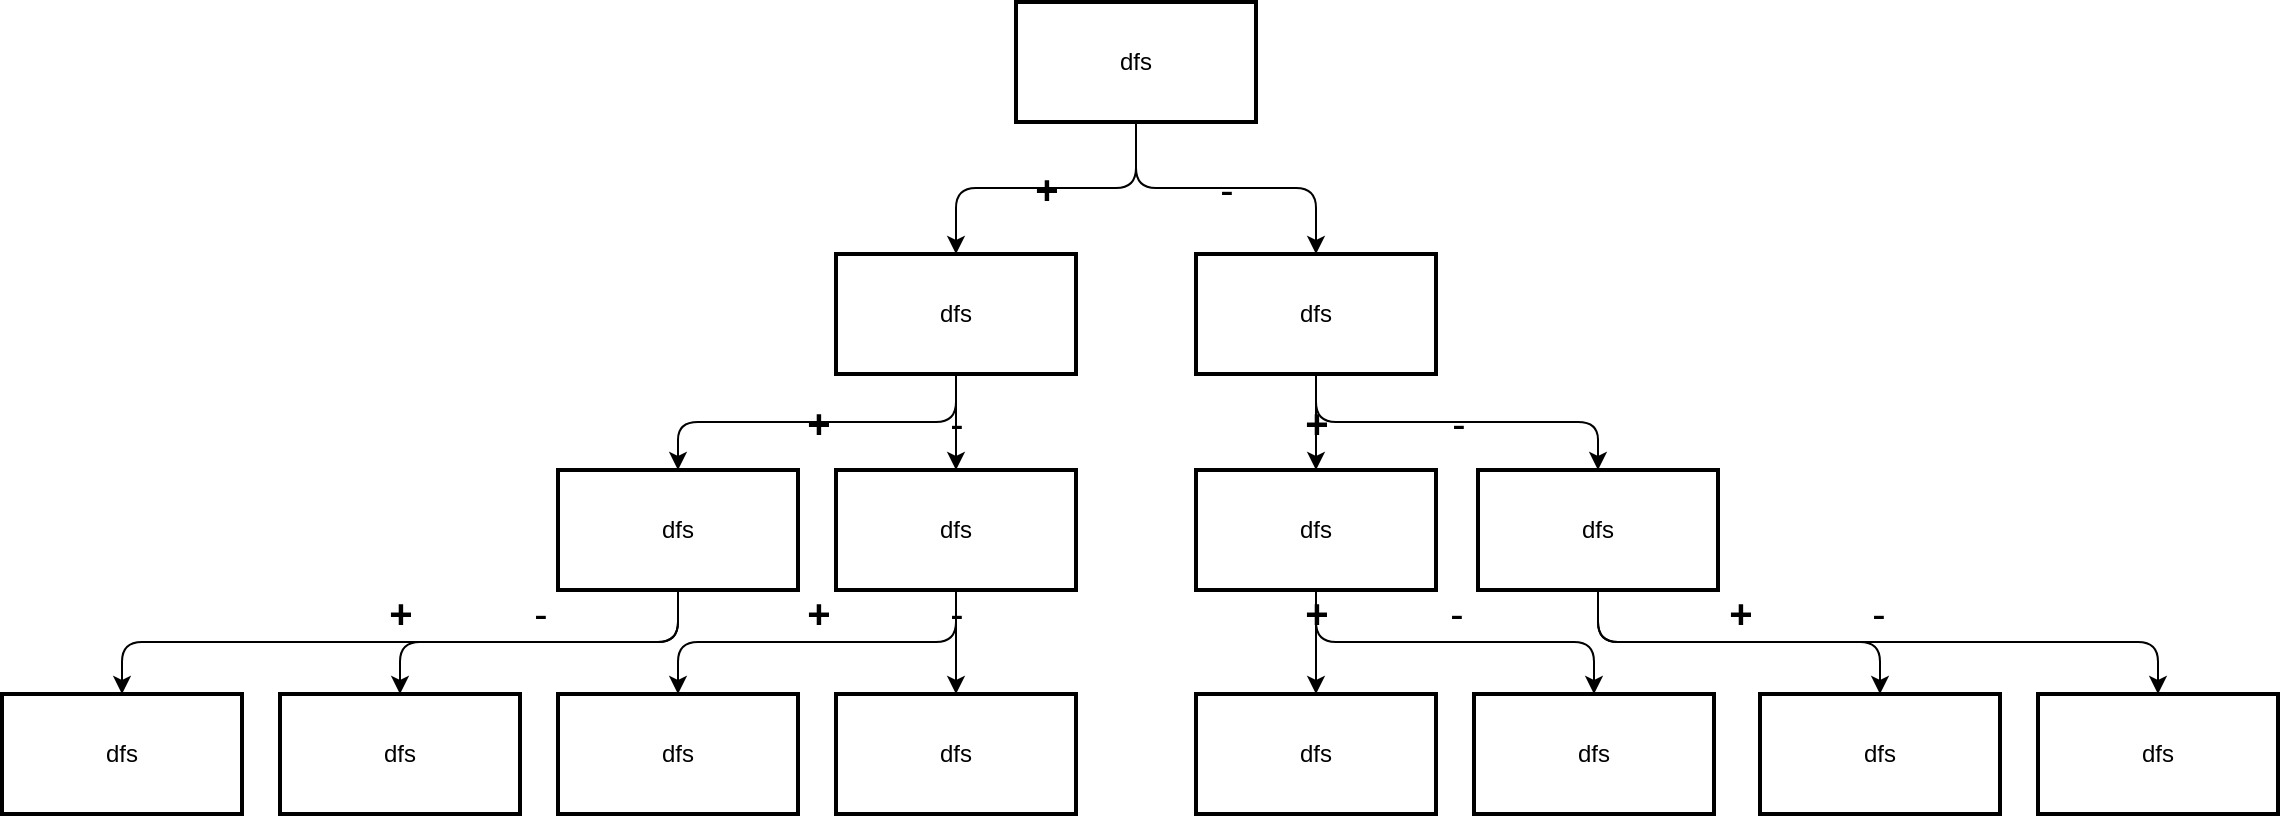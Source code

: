 <mxfile>
    <diagram id="VX0UnecWJ3SCM1kpWrlp" name="Page-1">
        <mxGraphModel dx="1422" dy="850" grid="0" gridSize="10" guides="1" tooltips="1" connect="1" arrows="1" fold="1" page="0" pageScale="1" pageWidth="827" pageHeight="1169" background="#ffffff" math="0" shadow="0">
            <root>
                <mxCell id="0"/>
                <mxCell id="1" parent="0"/>
                <mxCell id="5" value="+" style="edgeStyle=orthogonalEdgeStyle;html=1;exitX=0.5;exitY=1;exitDx=0;exitDy=0;entryX=0.5;entryY=0;entryDx=0;entryDy=0;fontColor=#000000;strokeColor=#000000;labelBackgroundColor=none;fontSize=20;fontStyle=1;verticalAlign=middle;labelPosition=center;verticalLabelPosition=middle;align=center;" parent="1" source="2" target="3" edge="1">
                    <mxGeometry relative="1" as="geometry"/>
                </mxCell>
                <mxCell id="6" value="-" style="edgeStyle=orthogonalEdgeStyle;shape=connector;rounded=1;html=1;exitX=0.5;exitY=1;exitDx=0;exitDy=0;entryX=0.5;entryY=0;entryDx=0;entryDy=0;labelBackgroundColor=none;fontFamily=Helvetica;fontSize=20;fontColor=#000000;endArrow=classic;strokeColor=#000000;verticalAlign=middle;labelPosition=center;verticalLabelPosition=middle;align=center;" parent="1" source="2" target="4" edge="1">
                    <mxGeometry relative="1" as="geometry"/>
                </mxCell>
                <mxCell id="2" value="&lt;font color=&quot;#000000&quot;&gt;dfs&lt;/font&gt;" style="rounded=0;whiteSpace=wrap;html=1;fillColor=none;strokeColor=#000000;strokeWidth=2;verticalAlign=middle;labelPosition=center;verticalLabelPosition=middle;align=center;" parent="1" vertex="1">
                    <mxGeometry x="522" y="210" width="120" height="60" as="geometry"/>
                </mxCell>
                <mxCell id="3" value="&lt;font color=&quot;#000000&quot;&gt;dfs&lt;/font&gt;" style="rounded=0;whiteSpace=wrap;html=1;fillColor=none;strokeColor=#000000;strokeWidth=2;verticalAlign=middle;labelPosition=center;verticalLabelPosition=middle;align=center;" parent="1" vertex="1">
                    <mxGeometry x="432" y="336" width="120" height="60" as="geometry"/>
                </mxCell>
                <mxCell id="4" value="&lt;font color=&quot;#000000&quot;&gt;dfs&lt;/font&gt;" style="rounded=0;whiteSpace=wrap;html=1;fillColor=none;strokeColor=#000000;strokeWidth=2;verticalAlign=middle;labelPosition=center;verticalLabelPosition=middle;align=center;" parent="1" vertex="1">
                    <mxGeometry x="612" y="336" width="120" height="60" as="geometry"/>
                </mxCell>
                <mxCell id="7" value="+" style="edgeStyle=orthogonalEdgeStyle;html=1;exitX=0.5;exitY=1;exitDx=0;exitDy=0;entryX=0.5;entryY=0;entryDx=0;entryDy=0;fontColor=#000000;strokeColor=#000000;labelBackgroundColor=none;fontSize=20;fontStyle=1;verticalAlign=middle;labelPosition=center;verticalLabelPosition=middle;align=center;" parent="1" source="3" target="9" edge="1">
                    <mxGeometry relative="1" as="geometry">
                        <mxPoint x="450" y="447" as="sourcePoint"/>
                    </mxGeometry>
                </mxCell>
                <mxCell id="8" value="-" style="edgeStyle=orthogonalEdgeStyle;shape=connector;rounded=1;html=1;exitX=0.5;exitY=1;exitDx=0;exitDy=0;entryX=0.5;entryY=0;entryDx=0;entryDy=0;labelBackgroundColor=none;fontFamily=Helvetica;fontSize=20;fontColor=#000000;endArrow=classic;strokeColor=#000000;verticalAlign=middle;labelPosition=center;verticalLabelPosition=middle;align=center;" parent="1" source="3" target="10" edge="1">
                    <mxGeometry relative="1" as="geometry">
                        <mxPoint x="450" y="447" as="sourcePoint"/>
                    </mxGeometry>
                </mxCell>
                <mxCell id="9" value="&lt;font color=&quot;#000000&quot;&gt;dfs&lt;/font&gt;" style="rounded=0;whiteSpace=wrap;html=1;fillColor=none;strokeColor=#000000;strokeWidth=2;verticalAlign=middle;labelPosition=center;verticalLabelPosition=middle;align=center;" parent="1" vertex="1">
                    <mxGeometry x="293" y="444" width="120" height="60" as="geometry"/>
                </mxCell>
                <mxCell id="10" value="&lt;font color=&quot;#000000&quot;&gt;dfs&lt;/font&gt;" style="rounded=0;whiteSpace=wrap;html=1;fillColor=none;strokeColor=#000000;strokeWidth=2;verticalAlign=middle;labelPosition=center;verticalLabelPosition=middle;align=center;" parent="1" vertex="1">
                    <mxGeometry x="432" y="444" width="120" height="60" as="geometry"/>
                </mxCell>
                <mxCell id="11" value="+" style="edgeStyle=orthogonalEdgeStyle;html=1;entryX=0.5;entryY=0;entryDx=0;entryDy=0;fontColor=#000000;strokeColor=#000000;labelBackgroundColor=none;fontSize=20;fontStyle=1;verticalAlign=middle;labelPosition=center;verticalLabelPosition=middle;align=center;" parent="1" source="4" target="13" edge="1">
                    <mxGeometry relative="1" as="geometry">
                        <mxPoint x="812" y="396" as="sourcePoint"/>
                    </mxGeometry>
                </mxCell>
                <mxCell id="12" value="-" style="edgeStyle=orthogonalEdgeStyle;shape=connector;rounded=1;html=1;exitX=0.5;exitY=1;exitDx=0;exitDy=0;entryX=0.5;entryY=0;entryDx=0;entryDy=0;labelBackgroundColor=none;fontFamily=Helvetica;fontSize=20;fontColor=#000000;endArrow=classic;strokeColor=#000000;verticalAlign=middle;labelPosition=center;verticalLabelPosition=middle;align=center;" parent="1" source="4" target="14" edge="1">
                    <mxGeometry relative="1" as="geometry">
                        <mxPoint x="812" y="396" as="sourcePoint"/>
                    </mxGeometry>
                </mxCell>
                <mxCell id="13" value="&lt;font color=&quot;#000000&quot;&gt;dfs&lt;/font&gt;" style="rounded=0;whiteSpace=wrap;html=1;fillColor=none;strokeColor=#000000;strokeWidth=2;verticalAlign=middle;labelPosition=center;verticalLabelPosition=middle;align=center;" parent="1" vertex="1">
                    <mxGeometry x="612" y="444" width="120" height="60" as="geometry"/>
                </mxCell>
                <mxCell id="14" value="&lt;font color=&quot;#000000&quot;&gt;dfs&lt;/font&gt;" style="rounded=0;whiteSpace=wrap;html=1;fillColor=none;strokeColor=#000000;strokeWidth=2;verticalAlign=middle;labelPosition=center;verticalLabelPosition=middle;align=center;" parent="1" vertex="1">
                    <mxGeometry x="753" y="444" width="120" height="60" as="geometry"/>
                </mxCell>
                <mxCell id="15" value="+" style="edgeStyle=orthogonalEdgeStyle;html=1;exitX=0.5;exitY=1;exitDx=0;exitDy=0;entryX=0.5;entryY=0;entryDx=0;entryDy=0;fontColor=#000000;strokeColor=#000000;labelBackgroundColor=none;fontSize=20;fontStyle=1;verticalAlign=bottom;labelPosition=center;verticalLabelPosition=middle;align=center;" parent="1" source="9" target="17" edge="1">
                    <mxGeometry relative="1" as="geometry">
                        <mxPoint x="318" y="588" as="sourcePoint"/>
                    </mxGeometry>
                </mxCell>
                <mxCell id="16" value="-" style="edgeStyle=orthogonalEdgeStyle;shape=connector;rounded=1;html=1;exitX=0.5;exitY=1;exitDx=0;exitDy=0;entryX=0.5;entryY=0;entryDx=0;entryDy=0;labelBackgroundColor=none;fontFamily=Helvetica;fontSize=20;fontColor=#000000;endArrow=classic;strokeColor=#000000;verticalAlign=bottom;labelPosition=center;verticalLabelPosition=middle;align=center;" parent="1" source="9" target="18" edge="1">
                    <mxGeometry relative="1" as="geometry">
                        <mxPoint x="318" y="588" as="sourcePoint"/>
                    </mxGeometry>
                </mxCell>
                <mxCell id="17" value="&lt;font color=&quot;#000000&quot;&gt;dfs&lt;/font&gt;" style="rounded=0;whiteSpace=wrap;html=1;fillColor=none;strokeColor=#000000;strokeWidth=2;verticalAlign=middle;labelPosition=center;verticalLabelPosition=middle;align=center;" parent="1" vertex="1">
                    <mxGeometry x="15" y="556" width="120" height="60" as="geometry"/>
                </mxCell>
                <mxCell id="18" value="&lt;font color=&quot;#000000&quot;&gt;dfs&lt;/font&gt;" style="rounded=0;whiteSpace=wrap;html=1;fillColor=none;strokeColor=#000000;strokeWidth=2;verticalAlign=middle;labelPosition=center;verticalLabelPosition=middle;align=center;" parent="1" vertex="1">
                    <mxGeometry x="154" y="556" width="120" height="60" as="geometry"/>
                </mxCell>
                <mxCell id="19" value="+" style="edgeStyle=orthogonalEdgeStyle;html=1;exitX=0.5;exitY=1;exitDx=0;exitDy=0;entryX=0.5;entryY=0;entryDx=0;entryDy=0;fontColor=#000000;strokeColor=#000000;labelBackgroundColor=none;fontSize=20;fontStyle=1;verticalAlign=bottom;labelPosition=center;verticalLabelPosition=middle;align=center;" parent="1" source="10" target="21" edge="1">
                    <mxGeometry relative="1" as="geometry">
                        <mxPoint x="621" y="583" as="sourcePoint"/>
                    </mxGeometry>
                </mxCell>
                <mxCell id="20" value="-" style="edgeStyle=orthogonalEdgeStyle;shape=connector;rounded=1;html=1;exitX=0.5;exitY=1;exitDx=0;exitDy=0;entryX=0.5;entryY=0;entryDx=0;entryDy=0;labelBackgroundColor=none;fontFamily=Helvetica;fontSize=20;fontColor=#000000;endArrow=classic;strokeColor=#000000;verticalAlign=bottom;labelPosition=center;verticalLabelPosition=middle;align=center;" parent="1" source="10" target="22" edge="1">
                    <mxGeometry relative="1" as="geometry">
                        <mxPoint x="621" y="583" as="sourcePoint"/>
                    </mxGeometry>
                </mxCell>
                <mxCell id="21" value="&lt;font color=&quot;#000000&quot;&gt;dfs&lt;/font&gt;" style="rounded=0;whiteSpace=wrap;html=1;fillColor=none;strokeColor=#000000;strokeWidth=2;verticalAlign=middle;labelPosition=center;verticalLabelPosition=middle;align=center;" parent="1" vertex="1">
                    <mxGeometry x="293" y="556" width="120" height="60" as="geometry"/>
                </mxCell>
                <mxCell id="22" value="&lt;font color=&quot;#000000&quot;&gt;dfs&lt;/font&gt;" style="rounded=0;whiteSpace=wrap;html=1;fillColor=none;strokeColor=#000000;strokeWidth=2;verticalAlign=middle;labelPosition=center;verticalLabelPosition=middle;align=center;" parent="1" vertex="1">
                    <mxGeometry x="432" y="556" width="120" height="60" as="geometry"/>
                </mxCell>
                <mxCell id="24" value="+" style="edgeStyle=orthogonalEdgeStyle;html=1;exitX=0.5;exitY=1;exitDx=0;exitDy=0;entryX=0.5;entryY=0;entryDx=0;entryDy=0;fontColor=#000000;strokeColor=#000000;labelBackgroundColor=none;fontSize=20;fontStyle=1;verticalAlign=bottom;labelPosition=center;verticalLabelPosition=middle;align=center;" parent="1" source="13" target="26" edge="1">
                    <mxGeometry relative="1" as="geometry">
                        <mxPoint x="776" y="542" as="sourcePoint"/>
                    </mxGeometry>
                </mxCell>
                <mxCell id="25" value="-" style="edgeStyle=orthogonalEdgeStyle;shape=connector;rounded=1;html=1;exitX=0.5;exitY=1;exitDx=0;exitDy=0;entryX=0.5;entryY=0;entryDx=0;entryDy=0;labelBackgroundColor=none;fontFamily=Helvetica;fontSize=20;fontColor=#000000;endArrow=classic;strokeColor=#000000;verticalAlign=bottom;labelPosition=center;verticalLabelPosition=middle;align=center;" parent="1" source="13" target="27" edge="1">
                    <mxGeometry relative="1" as="geometry">
                        <mxPoint x="776" y="542" as="sourcePoint"/>
                    </mxGeometry>
                </mxCell>
                <mxCell id="26" value="&lt;font color=&quot;#000000&quot;&gt;dfs&lt;/font&gt;" style="rounded=0;whiteSpace=wrap;html=1;fillColor=none;strokeColor=#000000;strokeWidth=2;verticalAlign=middle;labelPosition=center;verticalLabelPosition=middle;align=center;" parent="1" vertex="1">
                    <mxGeometry x="612" y="556" width="120" height="60" as="geometry"/>
                </mxCell>
                <mxCell id="27" value="&lt;font color=&quot;#000000&quot;&gt;dfs&lt;/font&gt;" style="rounded=0;whiteSpace=wrap;html=1;fillColor=none;strokeColor=#000000;strokeWidth=2;verticalAlign=middle;labelPosition=center;verticalLabelPosition=middle;align=center;" parent="1" vertex="1">
                    <mxGeometry x="751" y="556" width="120" height="60" as="geometry"/>
                </mxCell>
                <mxCell id="28" value="+" style="edgeStyle=orthogonalEdgeStyle;html=1;exitX=0.5;exitY=1;exitDx=0;exitDy=0;entryX=0.5;entryY=0;entryDx=0;entryDy=0;fontColor=#000000;strokeColor=#000000;labelBackgroundColor=none;fontSize=20;fontStyle=1;verticalAlign=bottom;labelPosition=center;verticalLabelPosition=middle;align=center;" parent="1" source="14" target="30" edge="1">
                    <mxGeometry relative="1" as="geometry">
                        <mxPoint x="1058" y="542" as="sourcePoint"/>
                    </mxGeometry>
                </mxCell>
                <mxCell id="29" value="-" style="edgeStyle=orthogonalEdgeStyle;shape=connector;rounded=1;html=1;exitX=0.5;exitY=1;exitDx=0;exitDy=0;entryX=0.5;entryY=0;entryDx=0;entryDy=0;labelBackgroundColor=none;fontFamily=Helvetica;fontSize=20;fontColor=#000000;endArrow=classic;strokeColor=#000000;verticalAlign=bottom;labelPosition=center;verticalLabelPosition=middle;align=center;" parent="1" source="14" target="31" edge="1">
                    <mxGeometry relative="1" as="geometry">
                        <mxPoint x="1058" y="542" as="sourcePoint"/>
                    </mxGeometry>
                </mxCell>
                <mxCell id="30" value="&lt;font color=&quot;#000000&quot;&gt;dfs&lt;/font&gt;" style="rounded=0;whiteSpace=wrap;html=1;fillColor=none;strokeColor=#000000;strokeWidth=2;verticalAlign=middle;labelPosition=center;verticalLabelPosition=middle;align=center;" parent="1" vertex="1">
                    <mxGeometry x="894" y="556" width="120" height="60" as="geometry"/>
                </mxCell>
                <mxCell id="31" value="&lt;font color=&quot;#000000&quot;&gt;dfs&lt;/font&gt;" style="rounded=0;whiteSpace=wrap;html=1;fillColor=none;strokeColor=#000000;strokeWidth=2;verticalAlign=middle;labelPosition=center;verticalLabelPosition=middle;align=center;" parent="1" vertex="1">
                    <mxGeometry x="1033" y="556" width="120" height="60" as="geometry"/>
                </mxCell>
            </root>
        </mxGraphModel>
    </diagram>
</mxfile>